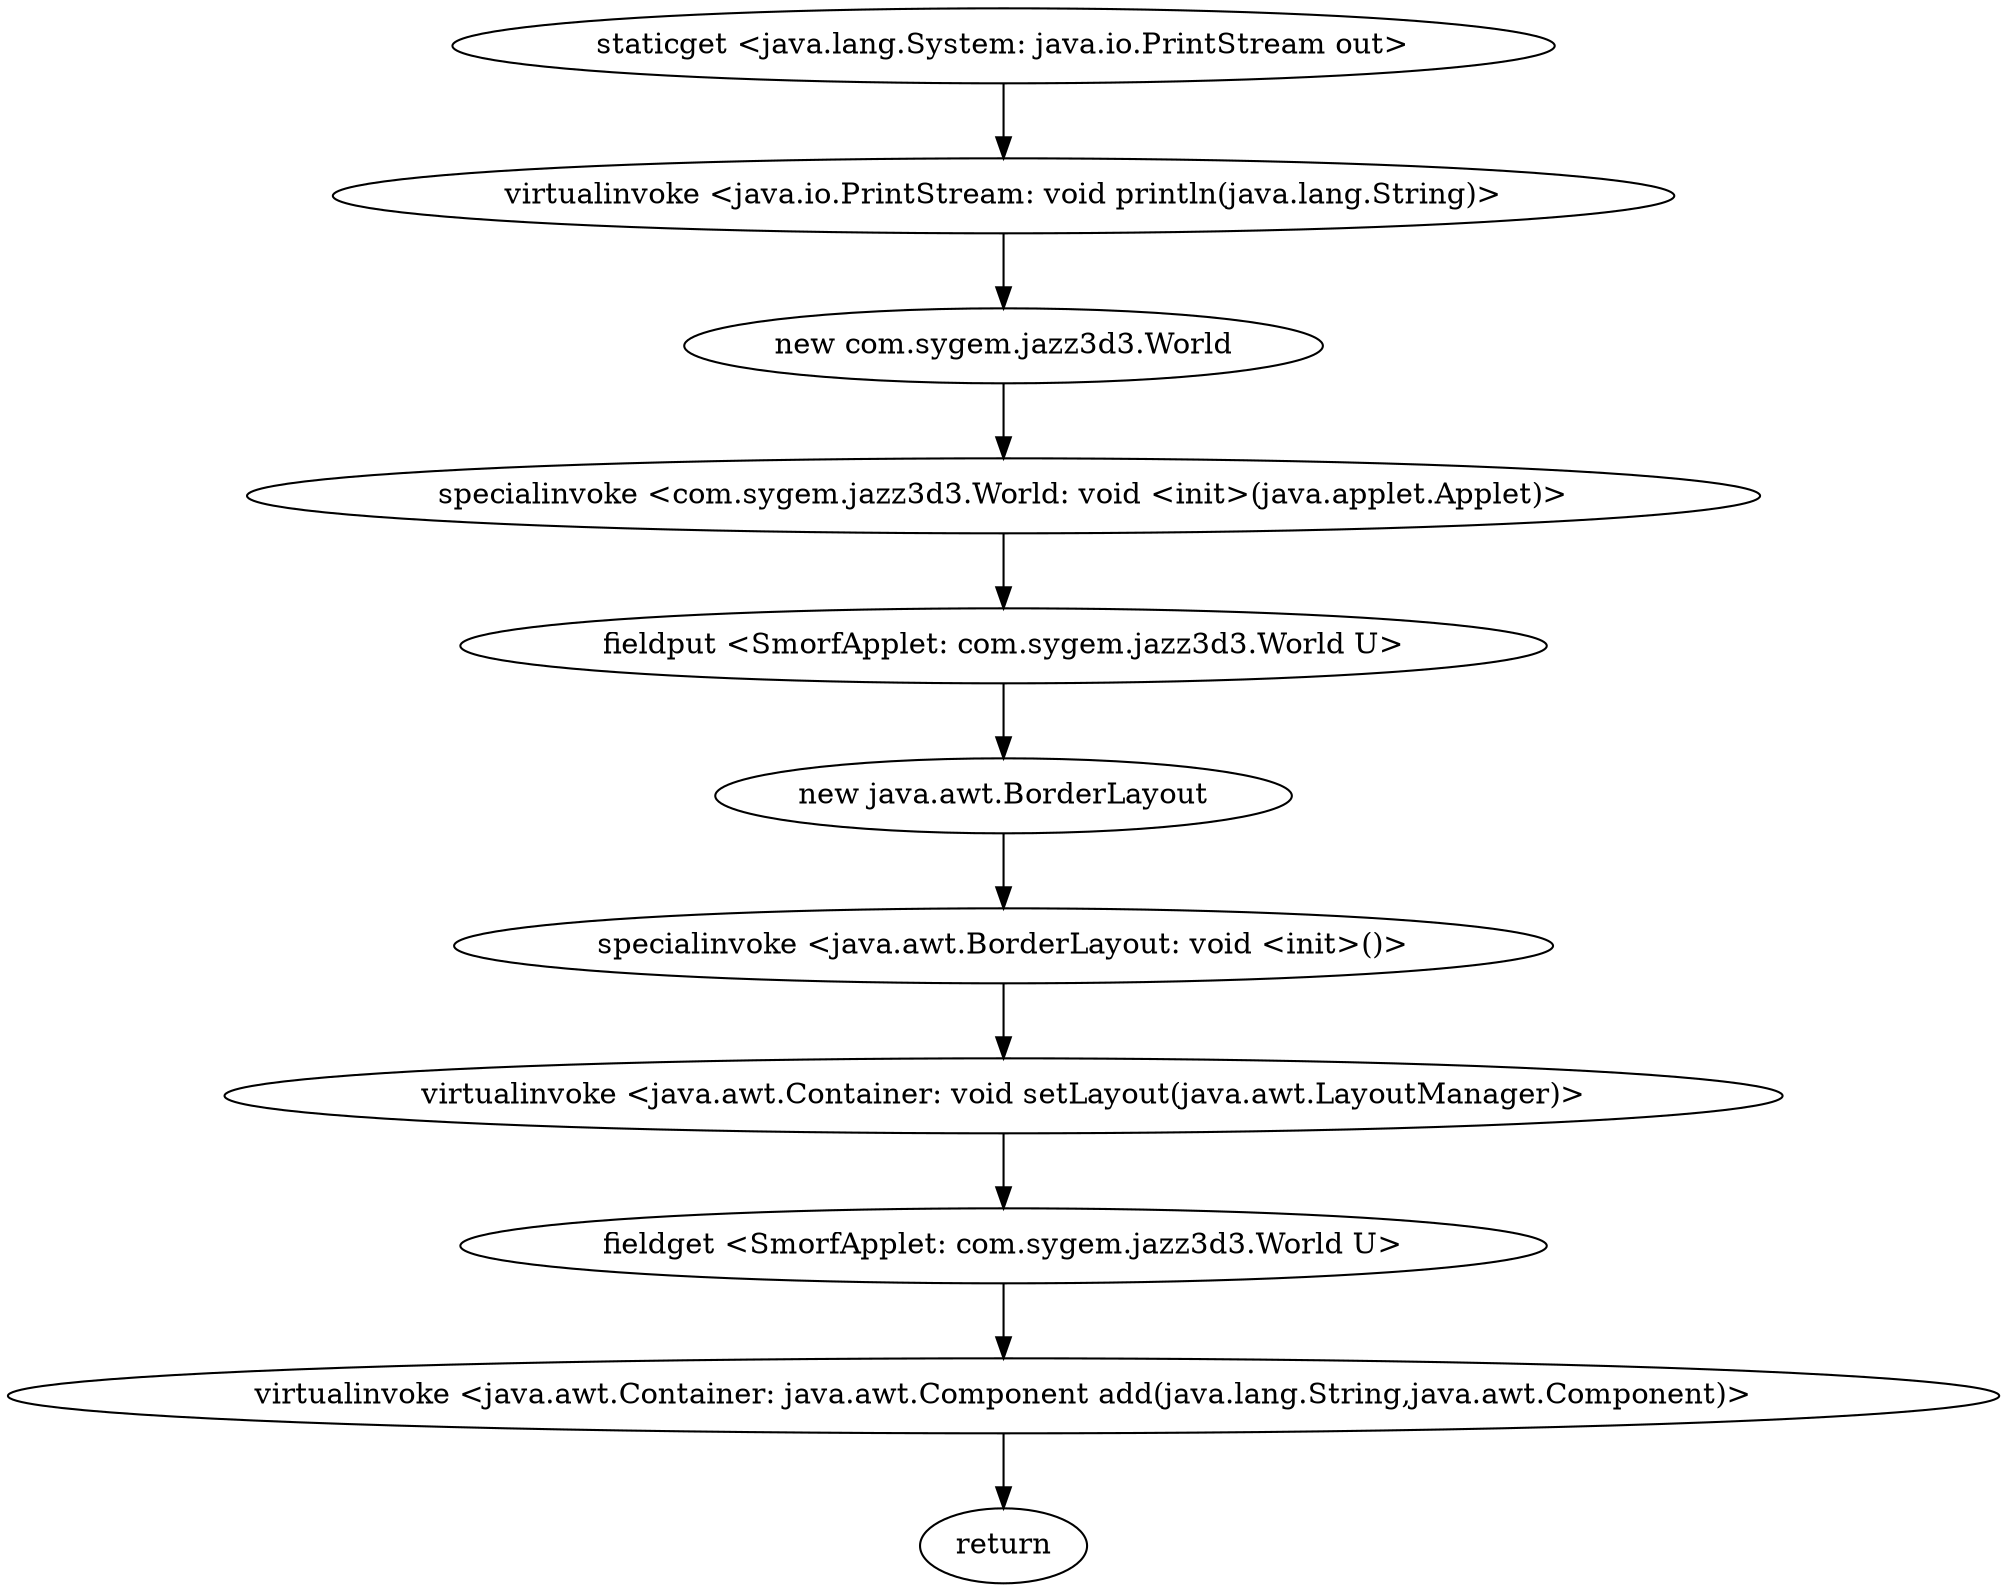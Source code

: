 digraph "" {
"staticget <java.lang.System: java.io.PrintStream out>";
 "staticget <java.lang.System: java.io.PrintStream out>"->"virtualinvoke <java.io.PrintStream: void println(java.lang.String)>";
 "virtualinvoke <java.io.PrintStream: void println(java.lang.String)>"->"new com.sygem.jazz3d3.World";
 "new com.sygem.jazz3d3.World"->"specialinvoke <com.sygem.jazz3d3.World: void <init>(java.applet.Applet)>";
 "specialinvoke <com.sygem.jazz3d3.World: void <init>(java.applet.Applet)>"->"fieldput <SmorfApplet: com.sygem.jazz3d3.World U>";
 "fieldput <SmorfApplet: com.sygem.jazz3d3.World U>"->"new java.awt.BorderLayout";
 "new java.awt.BorderLayout"->"specialinvoke <java.awt.BorderLayout: void <init>()>";
 "specialinvoke <java.awt.BorderLayout: void <init>()>"->"virtualinvoke <java.awt.Container: void setLayout(java.awt.LayoutManager)>";
 "virtualinvoke <java.awt.Container: void setLayout(java.awt.LayoutManager)>"->"fieldget <SmorfApplet: com.sygem.jazz3d3.World U>";
 "fieldget <SmorfApplet: com.sygem.jazz3d3.World U>"->"virtualinvoke <java.awt.Container: java.awt.Component add(java.lang.String,java.awt.Component)>";
 "virtualinvoke <java.awt.Container: java.awt.Component add(java.lang.String,java.awt.Component)>"->"return";
}
